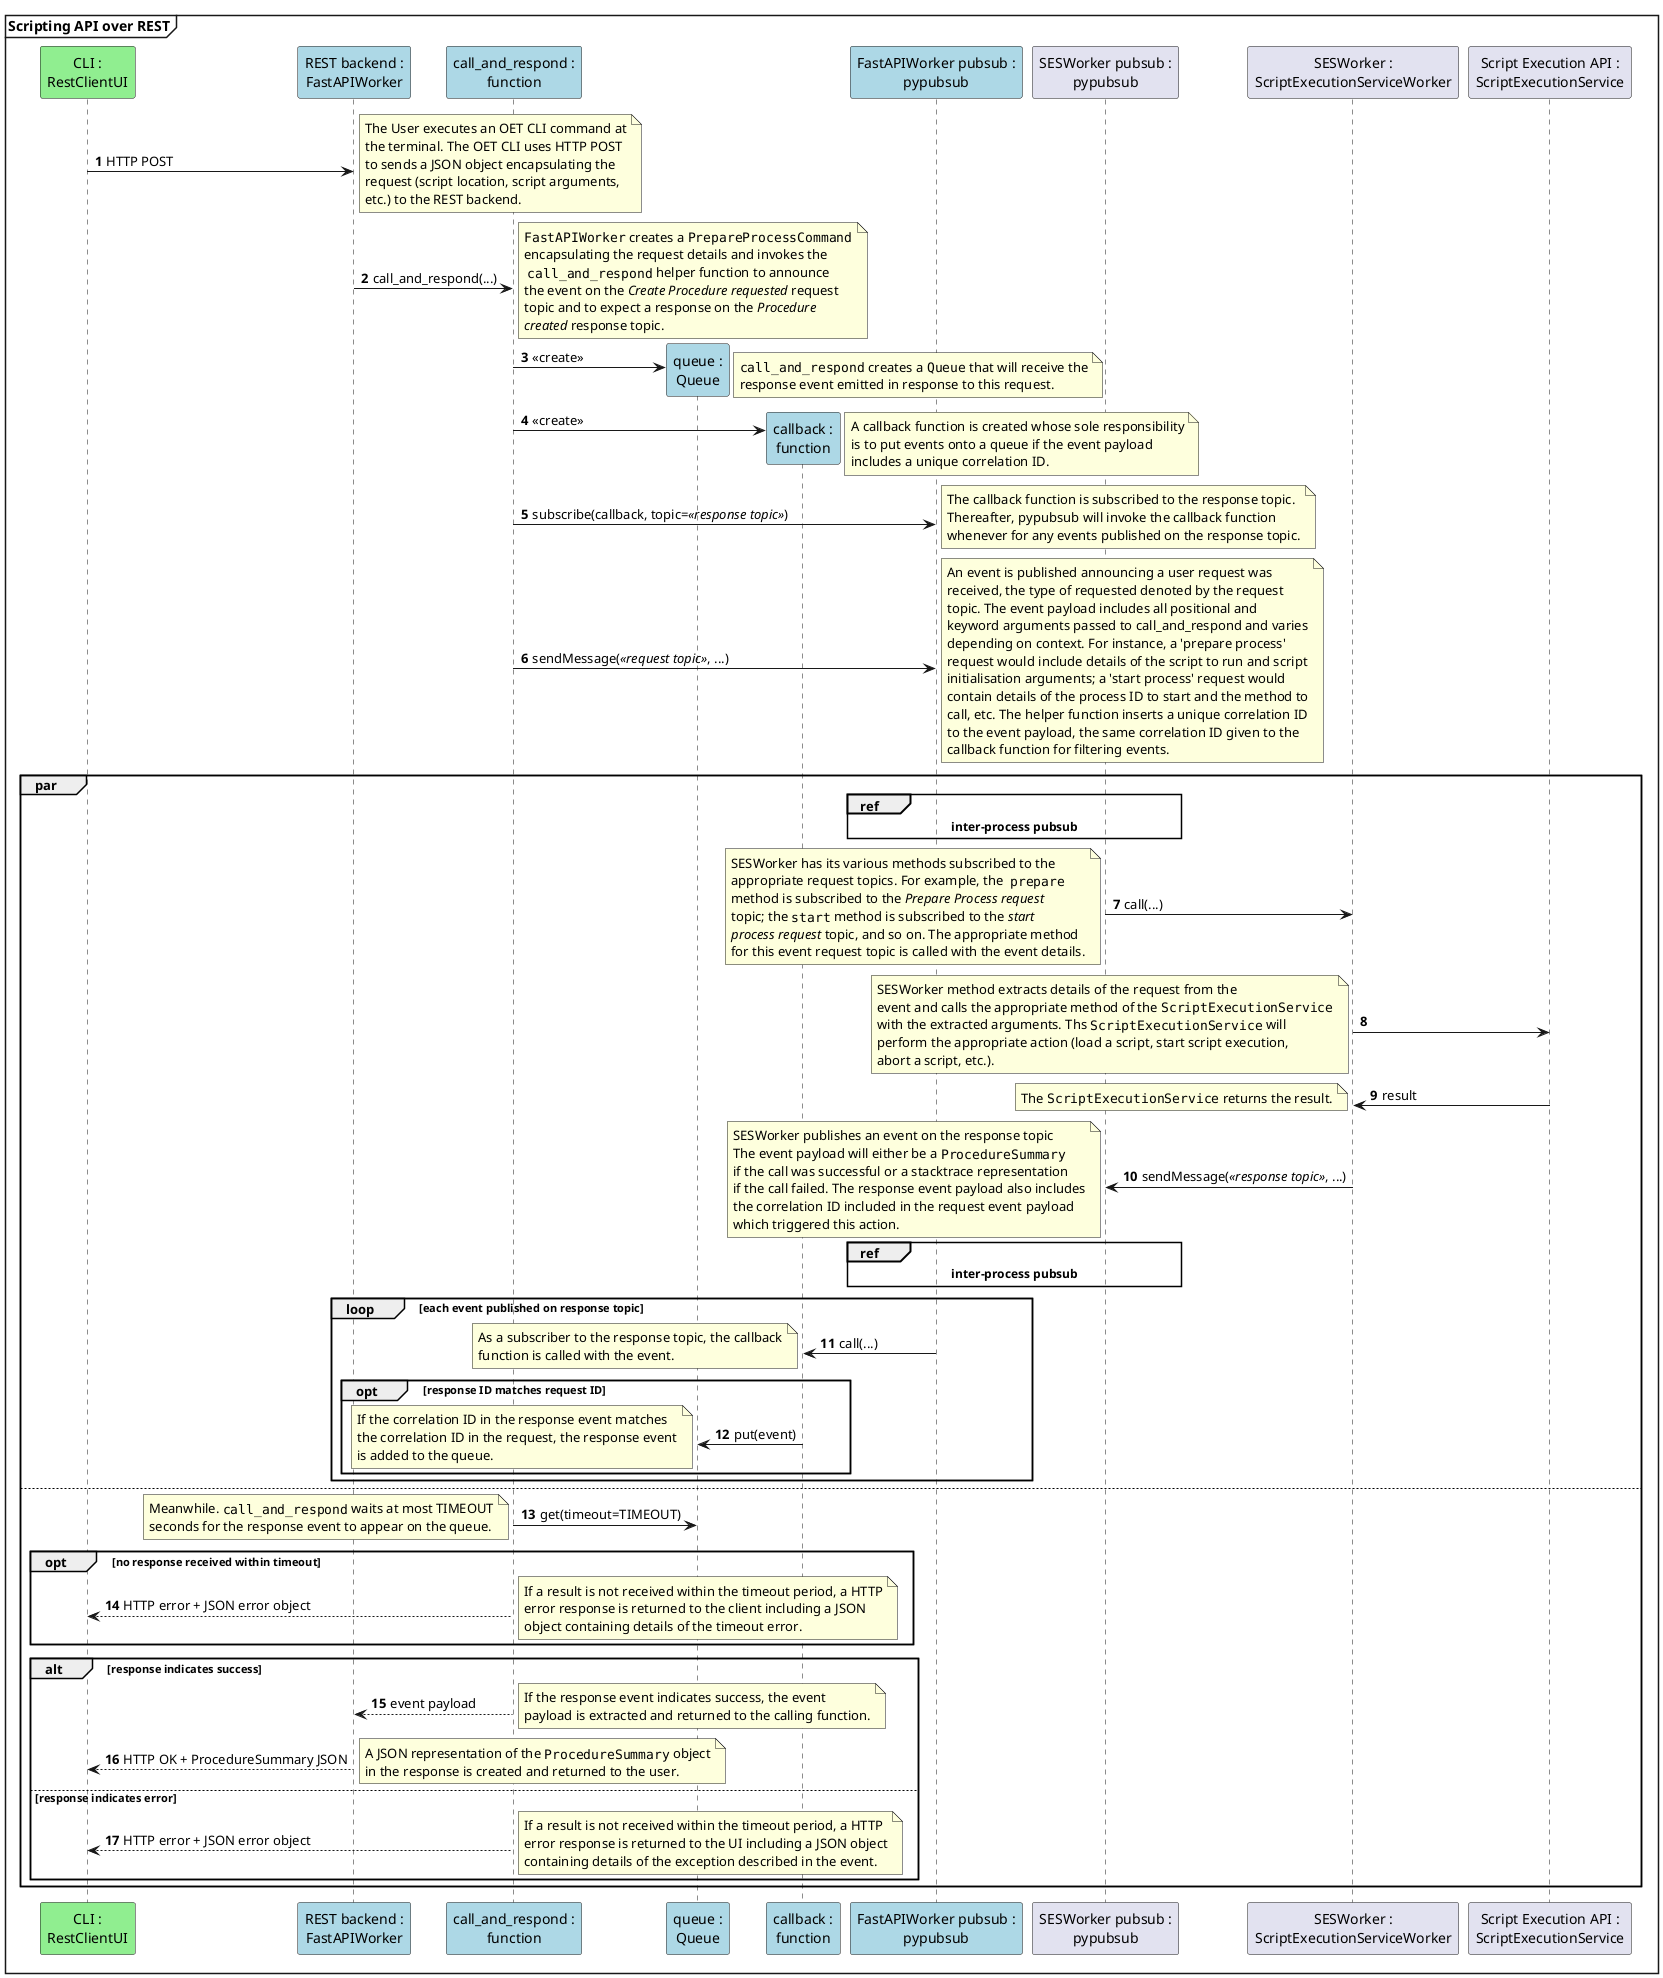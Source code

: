 @startuml
'https://plantuml.com/sequence-diagram


mainframe **Scripting API over REST**

autonumber

participant cli as "CLI :\nRestClientUI" #lightgreen
participant FastAPIWorker as "REST backend :\nFastAPIWorker" #lightblue
participant call_and_respond as "call_and_respond :\nfunction" #lightblue
participant queue as "queue :\nQueue" #lightblue
participant Callback as "callback :\nfunction" #lightblue
participant fw_pubsub as "FastAPIWorker pubsub :\npypubsub" #lightblue
participant ses_pubsub as "SESWorker pubsub :\npypubsub"
participant ScriptExecutionServiceWorker as "SESWorker :\nScriptExecutionServiceWorker"
participant ScriptExecutionService as "Script Execution API :\nScriptExecutionService"

cli -> FastAPIWorker: HTTP POST
note right
The User executes an OET CLI command at
the terminal. The OET CLI uses HTTP POST
to sends a JSON object encapsulating the
request (script location, script arguments,
etc.) to the REST backend.
end note

FastAPIWorker -> call_and_respond: call_and_respond(...)
note right
""FastAPIWorker"" creates a ""PrepareProcessCommand""
encapsulating the request details and invokes the
 ""call_and_respond"" helper function to announce
the event on the //Create Procedure requested// request
topic and to expect a response on the //Procedure//
//created// response topic.
end note

create queue
call_and_respond -> queue: «create»
note right
""call_and_respond"" creates a ""Queue"" that will receive the
response event emitted in response to this request.
end note

create Callback
call_and_respond -> Callback: «create»
note right
A callback function is created whose sole responsibility
is to put events onto a queue if the event payload
includes a unique correlation ID.
end note

call_and_respond -> fw_pubsub: subscribe(callback, topic=//«response topic»//)
note right
The callback function is subscribed to the response topic.
Thereafter, pypubsub will invoke the callback function
whenever for any events published on the response topic.
end note

call_and_respond -> fw_pubsub: sendMessage(//«request topic»//, ...)
note right
An event is published announcing a user request was
received, the type of requested denoted by the request
topic. The event payload includes all positional and
keyword arguments passed to call_and_respond and varies
depending on context. For instance, a 'prepare process'
request would include details of the script to run and script
initialisation arguments; a 'start process' request would
contain details of the process ID to start and the method to
call, etc. The helper function inserts a unique correlation ID
to the event payload, the same correlation ID given to the
callback function for filtering events.
end note

par

ref over fw_pubsub, ses_pubsub
**inter-process pubsub**
end

ses_pubsub -> ScriptExecutionServiceWorker: call(...)
note left
SESWorker has its various methods subscribed to the
appropriate request topics. For example, the  ""prepare""
method is subscribed to the //Prepare Process request//
topic; the ""start"" method is subscribed to the //start//
//process request// topic, and so on. The appropriate method
for this event request topic is called with the event details.
end note

ScriptExecutionServiceWorker -> ScriptExecutionService:
note left
SESWorker method extracts details of the request from the
event and calls the appropriate method of the ""ScriptExecutionService""
with the extracted arguments. Ths ""ScriptExecutionService"" will
perform the appropriate action (load a script, start script execution,
abort a script, etc.).
end note

ScriptExecutionService -> ScriptExecutionServiceWorker: result
note left
The ""ScriptExecutionService"" returns the result.
end note

ScriptExecutionServiceWorker -> ses_pubsub: sendMessage(//«response topic»//, ...)
note left
SESWorker publishes an event on the response topic
The event payload will either be a ""ProcedureSummary""
if the call was successful or a stacktrace representation
if the call failed. The response event payload also includes
the correlation ID included in the request event payload
which triggered this action.
end note

ref over fw_pubsub, ses_pubsub
**inter-process pubsub**
end


loop each event published on response topic
fw_pubsub -> Callback: call(...)
note left
As a subscriber to the response topic, the callback
function is called with the event.
end note

opt response ID matches request ID
Callback -> queue: put(event)
note left
If the correlation ID in the response event matches
the correlation ID in the request, the response event
is added to the queue.
end note
end
end

else
call_and_respond -> queue: get(timeout=TIMEOUT)
note left
Meanwhile. ""call_and_respond"" waits at most TIMEOUT
seconds for the response event to appear on the queue.
end note

opt no response received within timeout
cli <-- call_and_respond: HTTP error + JSON error object
note right
If a result is not received within the timeout period, a HTTP
error response is returned to the client including a JSON
object containing details of the timeout error.
end note
end opt

alt response indicates success
FastAPIWorker <-- call_and_respond: event payload
note right
If the response event indicates success, the event
payload is extracted and returned to the calling function.
end note

cli <-- FastAPIWorker: HTTP OK + ProcedureSummary JSON
note right
A JSON representation of the ""ProcedureSummary"" object
in the response is created and returned to the user.
end note

else response indicates error
cli <-- call_and_respond: HTTP error + JSON error object
note right
If a result is not received within the timeout period, a HTTP
error response is returned to the UI including a JSON object
containing details of the exception described in the event.
end note
end alt

end

@enduml
